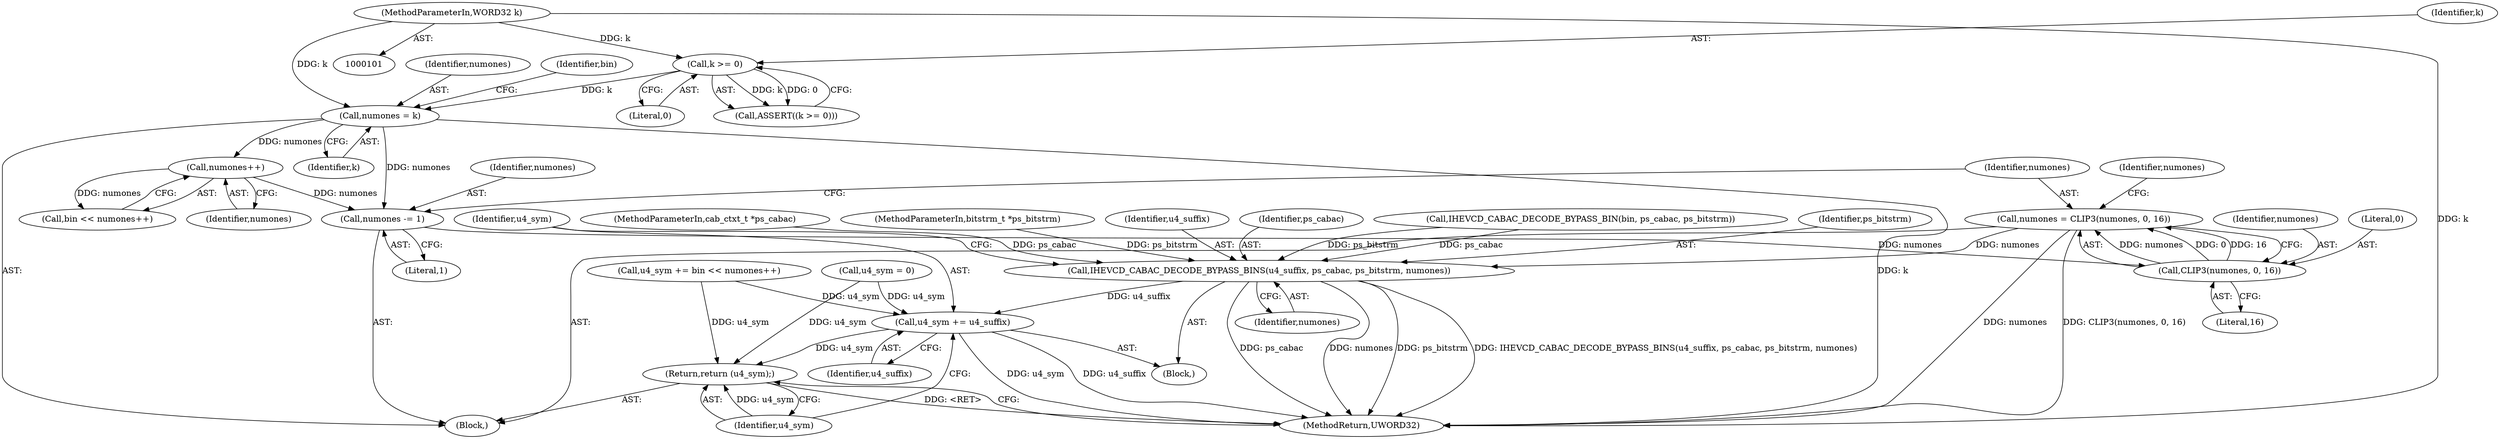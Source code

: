 digraph "1_Android_01ca88bb6c5bdd44e071f8effebe12f1d7da9853@del" {
"1000138" [label="(Call,numones = CLIP3(numones, 0, 16))"];
"1000140" [label="(Call,CLIP3(numones, 0, 16))"];
"1000135" [label="(Call,numones -= 1)"];
"1000113" [label="(Call,numones = k)"];
"1000110" [label="(Call,k >= 0)"];
"1000104" [label="(MethodParameterIn,WORD32 k)"];
"1000133" [label="(Call,numones++)"];
"1000148" [label="(Call,IHEVCD_CABAC_DECODE_BYPASS_BINS(u4_suffix, ps_cabac, ps_bitstrm, numones))"];
"1000153" [label="(Call,u4_sym += u4_suffix)"];
"1000156" [label="(Return,return (u4_sym);)"];
"1000111" [label="(Identifier,k)"];
"1000149" [label="(Identifier,u4_suffix)"];
"1000145" [label="(Identifier,numones)"];
"1000110" [label="(Call,k >= 0)"];
"1000131" [label="(Call,bin << numones++)"];
"1000109" [label="(Call,ASSERT((k >= 0)))"];
"1000115" [label="(Identifier,k)"];
"1000112" [label="(Literal,0)"];
"1000138" [label="(Call,numones = CLIP3(numones, 0, 16))"];
"1000129" [label="(Call,u4_sym += bin << numones++)"];
"1000153" [label="(Call,u4_sym += u4_suffix)"];
"1000150" [label="(Identifier,ps_cabac)"];
"1000114" [label="(Identifier,numones)"];
"1000119" [label="(Call,u4_sym = 0)"];
"1000125" [label="(Call,IHEVCD_CABAC_DECODE_BYPASS_BIN(bin, ps_cabac, ps_bitstrm))"];
"1000140" [label="(Call,CLIP3(numones, 0, 16))"];
"1000151" [label="(Identifier,ps_bitstrm)"];
"1000134" [label="(Identifier,numones)"];
"1000136" [label="(Identifier,numones)"];
"1000156" [label="(Return,return (u4_sym);)"];
"1000137" [label="(Literal,1)"];
"1000102" [label="(MethodParameterIn,cab_ctxt_t *ps_cabac)"];
"1000141" [label="(Identifier,numones)"];
"1000103" [label="(MethodParameterIn,bitstrm_t *ps_bitstrm)"];
"1000142" [label="(Literal,0)"];
"1000154" [label="(Identifier,u4_sym)"];
"1000133" [label="(Call,numones++)"];
"1000152" [label="(Identifier,numones)"];
"1000105" [label="(Block,)"];
"1000104" [label="(MethodParameterIn,WORD32 k)"];
"1000139" [label="(Identifier,numones)"];
"1000135" [label="(Call,numones -= 1)"];
"1000148" [label="(Call,IHEVCD_CABAC_DECODE_BYPASS_BINS(u4_suffix, ps_cabac, ps_bitstrm, numones))"];
"1000113" [label="(Call,numones = k)"];
"1000146" [label="(Block,)"];
"1000157" [label="(Identifier,u4_sym)"];
"1000158" [label="(MethodReturn,UWORD32)"];
"1000155" [label="(Identifier,u4_suffix)"];
"1000143" [label="(Literal,16)"];
"1000117" [label="(Identifier,bin)"];
"1000138" -> "1000105"  [label="AST: "];
"1000138" -> "1000140"  [label="CFG: "];
"1000139" -> "1000138"  [label="AST: "];
"1000140" -> "1000138"  [label="AST: "];
"1000145" -> "1000138"  [label="CFG: "];
"1000138" -> "1000158"  [label="DDG: numones"];
"1000138" -> "1000158"  [label="DDG: CLIP3(numones, 0, 16)"];
"1000140" -> "1000138"  [label="DDG: numones"];
"1000140" -> "1000138"  [label="DDG: 0"];
"1000140" -> "1000138"  [label="DDG: 16"];
"1000138" -> "1000148"  [label="DDG: numones"];
"1000140" -> "1000143"  [label="CFG: "];
"1000141" -> "1000140"  [label="AST: "];
"1000142" -> "1000140"  [label="AST: "];
"1000143" -> "1000140"  [label="AST: "];
"1000135" -> "1000140"  [label="DDG: numones"];
"1000135" -> "1000105"  [label="AST: "];
"1000135" -> "1000137"  [label="CFG: "];
"1000136" -> "1000135"  [label="AST: "];
"1000137" -> "1000135"  [label="AST: "];
"1000139" -> "1000135"  [label="CFG: "];
"1000113" -> "1000135"  [label="DDG: numones"];
"1000133" -> "1000135"  [label="DDG: numones"];
"1000113" -> "1000105"  [label="AST: "];
"1000113" -> "1000115"  [label="CFG: "];
"1000114" -> "1000113"  [label="AST: "];
"1000115" -> "1000113"  [label="AST: "];
"1000117" -> "1000113"  [label="CFG: "];
"1000113" -> "1000158"  [label="DDG: k"];
"1000110" -> "1000113"  [label="DDG: k"];
"1000104" -> "1000113"  [label="DDG: k"];
"1000113" -> "1000133"  [label="DDG: numones"];
"1000110" -> "1000109"  [label="AST: "];
"1000110" -> "1000112"  [label="CFG: "];
"1000111" -> "1000110"  [label="AST: "];
"1000112" -> "1000110"  [label="AST: "];
"1000109" -> "1000110"  [label="CFG: "];
"1000110" -> "1000109"  [label="DDG: k"];
"1000110" -> "1000109"  [label="DDG: 0"];
"1000104" -> "1000110"  [label="DDG: k"];
"1000104" -> "1000101"  [label="AST: "];
"1000104" -> "1000158"  [label="DDG: k"];
"1000133" -> "1000131"  [label="AST: "];
"1000133" -> "1000134"  [label="CFG: "];
"1000134" -> "1000133"  [label="AST: "];
"1000131" -> "1000133"  [label="CFG: "];
"1000133" -> "1000131"  [label="DDG: numones"];
"1000148" -> "1000146"  [label="AST: "];
"1000148" -> "1000152"  [label="CFG: "];
"1000149" -> "1000148"  [label="AST: "];
"1000150" -> "1000148"  [label="AST: "];
"1000151" -> "1000148"  [label="AST: "];
"1000152" -> "1000148"  [label="AST: "];
"1000154" -> "1000148"  [label="CFG: "];
"1000148" -> "1000158"  [label="DDG: ps_bitstrm"];
"1000148" -> "1000158"  [label="DDG: IHEVCD_CABAC_DECODE_BYPASS_BINS(u4_suffix, ps_cabac, ps_bitstrm, numones)"];
"1000148" -> "1000158"  [label="DDG: ps_cabac"];
"1000148" -> "1000158"  [label="DDG: numones"];
"1000125" -> "1000148"  [label="DDG: ps_cabac"];
"1000125" -> "1000148"  [label="DDG: ps_bitstrm"];
"1000102" -> "1000148"  [label="DDG: ps_cabac"];
"1000103" -> "1000148"  [label="DDG: ps_bitstrm"];
"1000148" -> "1000153"  [label="DDG: u4_suffix"];
"1000153" -> "1000146"  [label="AST: "];
"1000153" -> "1000155"  [label="CFG: "];
"1000154" -> "1000153"  [label="AST: "];
"1000155" -> "1000153"  [label="AST: "];
"1000157" -> "1000153"  [label="CFG: "];
"1000153" -> "1000158"  [label="DDG: u4_sym"];
"1000153" -> "1000158"  [label="DDG: u4_suffix"];
"1000129" -> "1000153"  [label="DDG: u4_sym"];
"1000119" -> "1000153"  [label="DDG: u4_sym"];
"1000153" -> "1000156"  [label="DDG: u4_sym"];
"1000156" -> "1000105"  [label="AST: "];
"1000156" -> "1000157"  [label="CFG: "];
"1000157" -> "1000156"  [label="AST: "];
"1000158" -> "1000156"  [label="CFG: "];
"1000156" -> "1000158"  [label="DDG: <RET>"];
"1000157" -> "1000156"  [label="DDG: u4_sym"];
"1000129" -> "1000156"  [label="DDG: u4_sym"];
"1000119" -> "1000156"  [label="DDG: u4_sym"];
}
